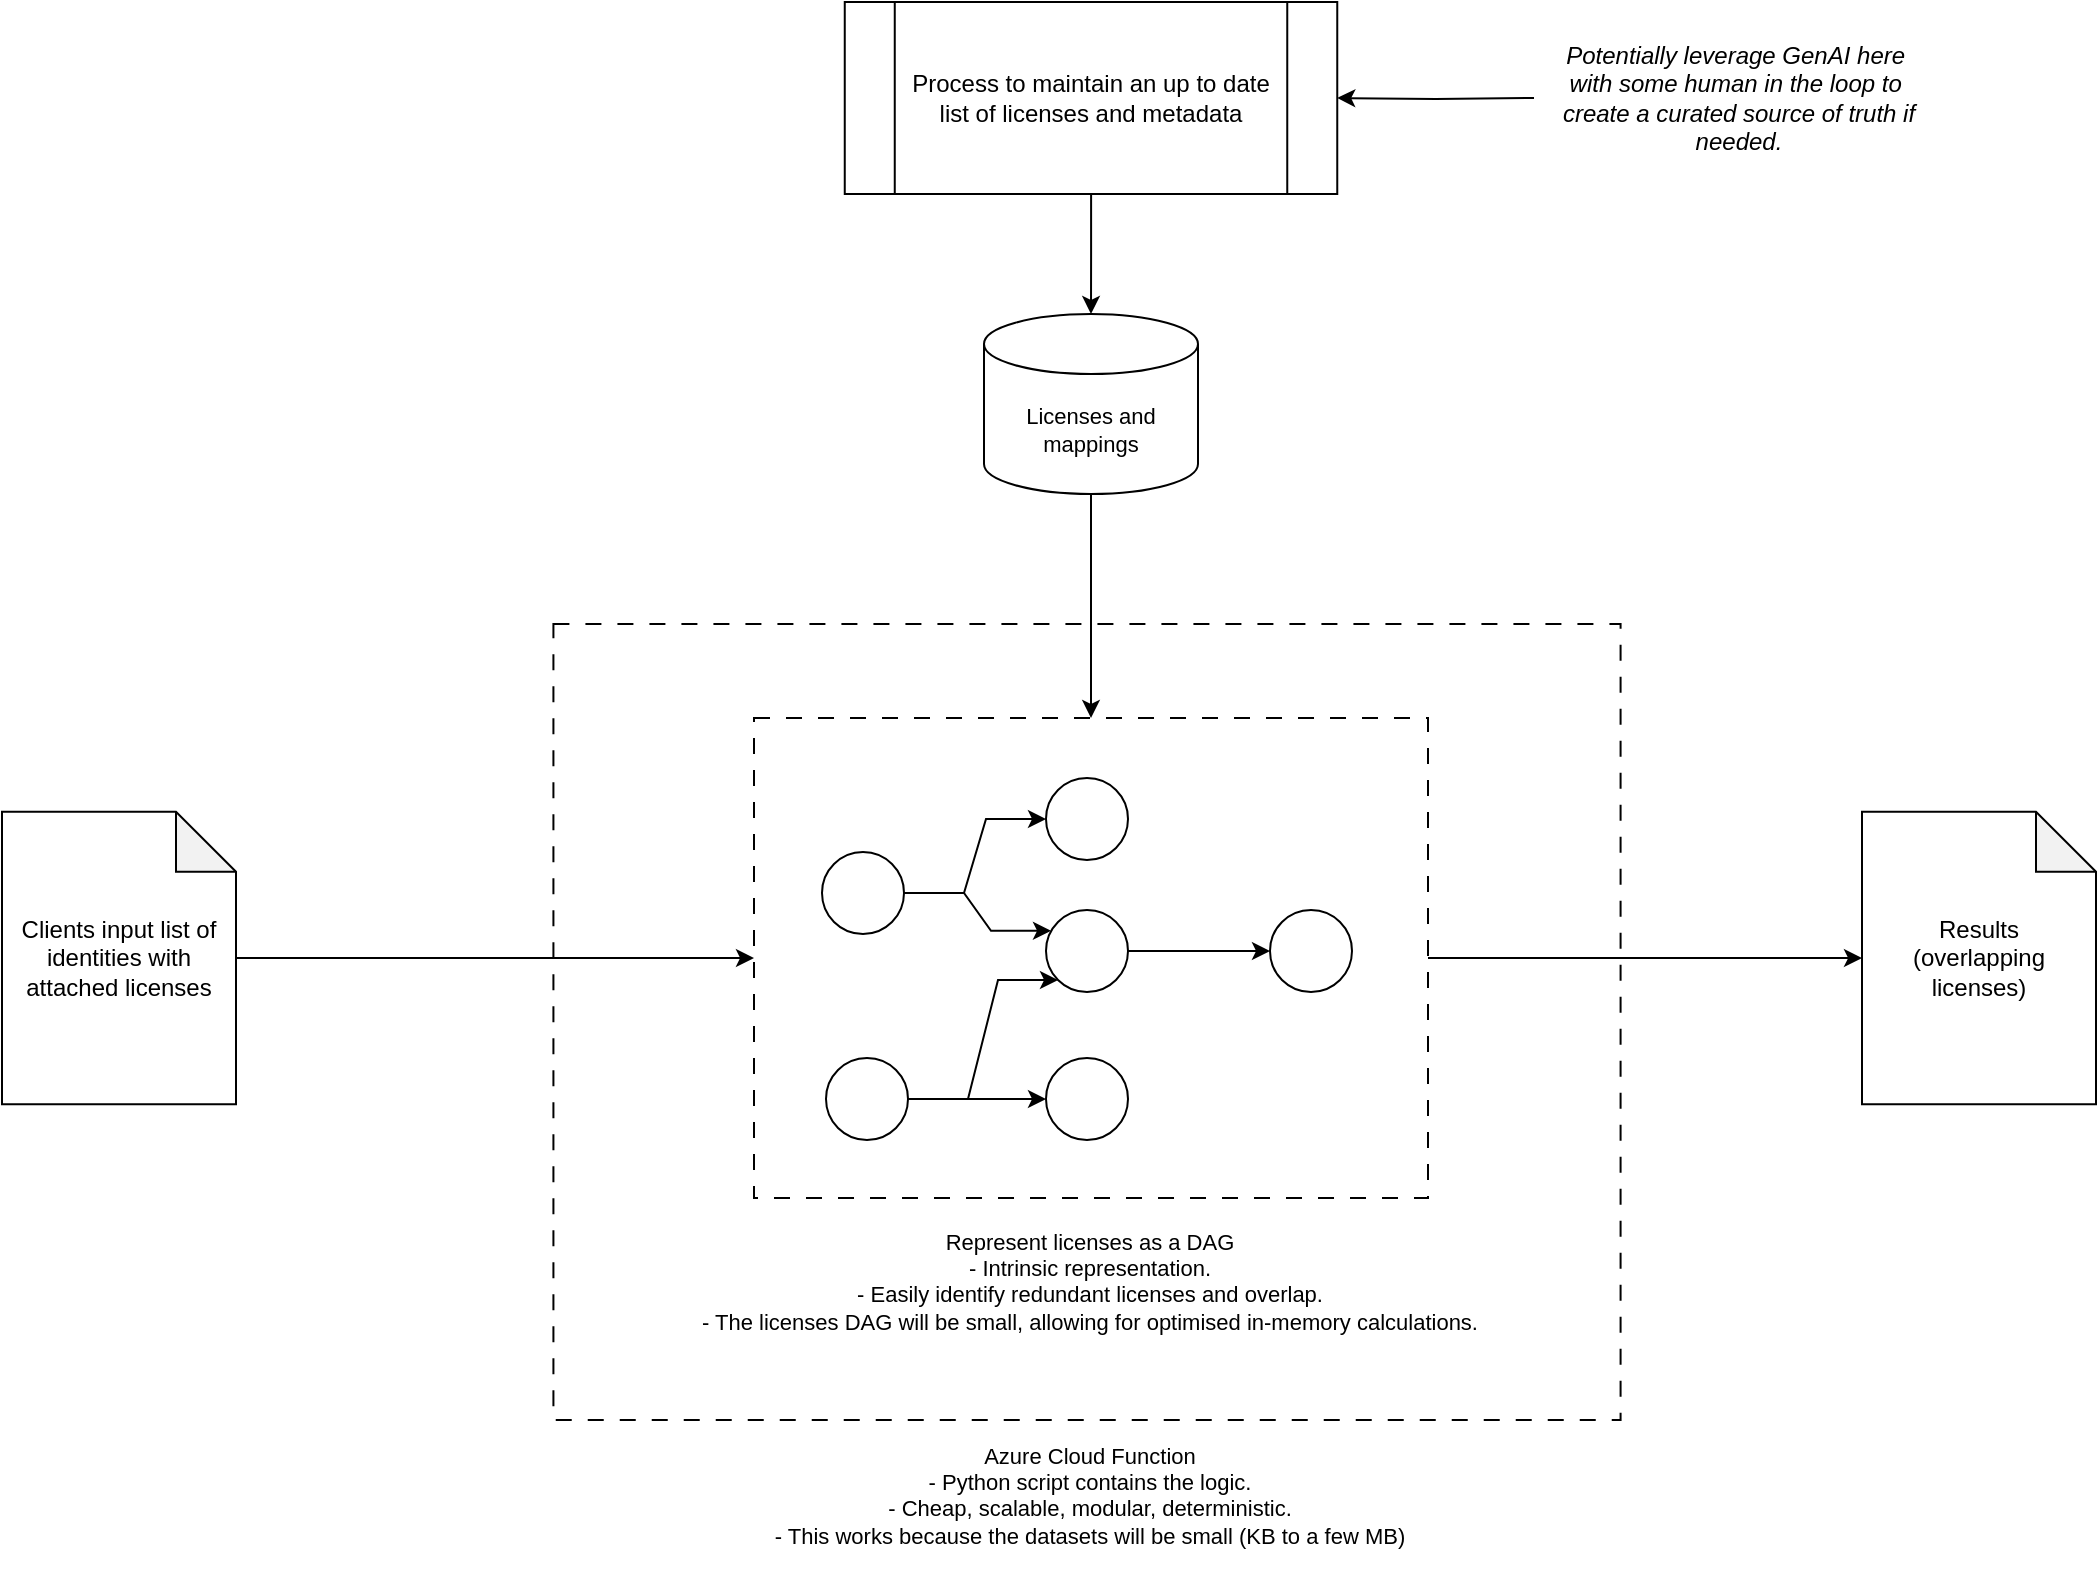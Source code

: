 <mxfile version="28.0.7">
  <diagram name="Page-1" id="jkyWEsUThgF6aey1WfAn">
    <mxGraphModel dx="1454" dy="990" grid="0" gridSize="10" guides="1" tooltips="1" connect="1" arrows="1" fold="1" page="0" pageScale="1" pageWidth="827" pageHeight="1169" math="0" shadow="0">
      <root>
        <mxCell id="0" />
        <mxCell id="1" parent="0" />
        <mxCell id="tkoUn3kZjdcvx1pm9AA_-21" value="" style="rounded=0;whiteSpace=wrap;html=1;dashed=1;dashPattern=8 8;" vertex="1" parent="1">
          <mxGeometry x="407.71" y="353" width="533.58" height="398" as="geometry" />
        </mxCell>
        <mxCell id="tkoUn3kZjdcvx1pm9AA_-20" style="edgeStyle=orthogonalEdgeStyle;rounded=0;orthogonalLoop=1;jettySize=auto;html=1;" edge="1" parent="1" source="tkoUn3kZjdcvx1pm9AA_-2" target="tkoUn3kZjdcvx1pm9AA_-19">
          <mxGeometry relative="1" as="geometry" />
        </mxCell>
        <mxCell id="tkoUn3kZjdcvx1pm9AA_-2" value="" style="rounded=0;whiteSpace=wrap;html=1;dashed=1;dashPattern=8 8;" vertex="1" parent="1">
          <mxGeometry x="508" y="400" width="337" height="240" as="geometry" />
        </mxCell>
        <mxCell id="tkoUn3kZjdcvx1pm9AA_-18" style="edgeStyle=orthogonalEdgeStyle;rounded=0;orthogonalLoop=1;jettySize=auto;html=1;entryX=0;entryY=0.5;entryDx=0;entryDy=0;" edge="1" parent="1" source="tkoUn3kZjdcvx1pm9AA_-1" target="tkoUn3kZjdcvx1pm9AA_-2">
          <mxGeometry relative="1" as="geometry" />
        </mxCell>
        <mxCell id="tkoUn3kZjdcvx1pm9AA_-1" value="Clients input list of identities with attached licenses" style="shape=note;whiteSpace=wrap;html=1;backgroundOutline=1;darkOpacity=0.05;" vertex="1" parent="1">
          <mxGeometry x="132" y="446.88" width="117" height="146.25" as="geometry" />
        </mxCell>
        <mxCell id="tkoUn3kZjdcvx1pm9AA_-3" style="edgeStyle=entityRelationEdgeStyle;rounded=0;orthogonalLoop=1;jettySize=auto;html=1;entryX=0.061;entryY=0.253;entryDx=0;entryDy=0;entryPerimeter=0;" edge="1" parent="1" source="tkoUn3kZjdcvx1pm9AA_-5" target="tkoUn3kZjdcvx1pm9AA_-8">
          <mxGeometry relative="1" as="geometry" />
        </mxCell>
        <mxCell id="tkoUn3kZjdcvx1pm9AA_-4" style="edgeStyle=entityRelationEdgeStyle;shape=connector;rounded=0;orthogonalLoop=1;jettySize=auto;html=1;strokeColor=default;align=center;verticalAlign=middle;fontFamily=Helvetica;fontSize=11;fontColor=default;labelBackgroundColor=default;endArrow=classic;" edge="1" parent="1" source="tkoUn3kZjdcvx1pm9AA_-5" target="tkoUn3kZjdcvx1pm9AA_-6">
          <mxGeometry relative="1" as="geometry" />
        </mxCell>
        <mxCell id="tkoUn3kZjdcvx1pm9AA_-5" value="" style="ellipse;whiteSpace=wrap;html=1;aspect=fixed;" vertex="1" parent="1">
          <mxGeometry x="542" y="467" width="41" height="41" as="geometry" />
        </mxCell>
        <mxCell id="tkoUn3kZjdcvx1pm9AA_-6" value="" style="ellipse;whiteSpace=wrap;html=1;aspect=fixed;" vertex="1" parent="1">
          <mxGeometry x="654" y="430" width="41" height="41" as="geometry" />
        </mxCell>
        <mxCell id="tkoUn3kZjdcvx1pm9AA_-7" style="edgeStyle=orthogonalEdgeStyle;rounded=0;orthogonalLoop=1;jettySize=auto;html=1;entryX=0;entryY=0.5;entryDx=0;entryDy=0;" edge="1" parent="1" source="tkoUn3kZjdcvx1pm9AA_-8" target="tkoUn3kZjdcvx1pm9AA_-12">
          <mxGeometry relative="1" as="geometry" />
        </mxCell>
        <mxCell id="tkoUn3kZjdcvx1pm9AA_-8" value="" style="ellipse;whiteSpace=wrap;html=1;aspect=fixed;" vertex="1" parent="1">
          <mxGeometry x="654" y="496" width="41" height="41" as="geometry" />
        </mxCell>
        <mxCell id="tkoUn3kZjdcvx1pm9AA_-9" style="edgeStyle=entityRelationEdgeStyle;shape=connector;rounded=0;orthogonalLoop=1;jettySize=auto;html=1;strokeColor=default;align=center;verticalAlign=middle;fontFamily=Helvetica;fontSize=11;fontColor=default;labelBackgroundColor=default;endArrow=classic;" edge="1" parent="1" source="tkoUn3kZjdcvx1pm9AA_-11" target="tkoUn3kZjdcvx1pm9AA_-14">
          <mxGeometry relative="1" as="geometry" />
        </mxCell>
        <mxCell id="tkoUn3kZjdcvx1pm9AA_-10" style="edgeStyle=entityRelationEdgeStyle;shape=connector;rounded=0;orthogonalLoop=1;jettySize=auto;html=1;entryX=0;entryY=1;entryDx=0;entryDy=0;strokeColor=default;align=center;verticalAlign=middle;fontFamily=Helvetica;fontSize=11;fontColor=default;labelBackgroundColor=default;endArrow=classic;" edge="1" parent="1" source="tkoUn3kZjdcvx1pm9AA_-11" target="tkoUn3kZjdcvx1pm9AA_-8">
          <mxGeometry relative="1" as="geometry" />
        </mxCell>
        <mxCell id="tkoUn3kZjdcvx1pm9AA_-11" value="" style="ellipse;whiteSpace=wrap;html=1;aspect=fixed;" vertex="1" parent="1">
          <mxGeometry x="544" y="570" width="41" height="41" as="geometry" />
        </mxCell>
        <mxCell id="tkoUn3kZjdcvx1pm9AA_-12" value="" style="ellipse;whiteSpace=wrap;html=1;aspect=fixed;" vertex="1" parent="1">
          <mxGeometry x="766" y="496" width="41" height="41" as="geometry" />
        </mxCell>
        <mxCell id="tkoUn3kZjdcvx1pm9AA_-13" value="Represent licenses as a DAG&lt;div&gt;- Intrinsic representation.&lt;br&gt;&lt;div&gt;- Easily identify redundant licenses and overlap.&lt;/div&gt;&lt;/div&gt;&lt;div&gt;- The licenses DAG will be small, allowing for optimised in-memory calculations.&lt;/div&gt;" style="text;html=1;align=center;verticalAlign=top;whiteSpace=wrap;rounded=0;fontFamily=Helvetica;fontSize=11;fontColor=default;labelBackgroundColor=default;" vertex="1" parent="1">
          <mxGeometry x="479" y="649" width="393.5" height="67" as="geometry" />
        </mxCell>
        <mxCell id="tkoUn3kZjdcvx1pm9AA_-14" value="" style="ellipse;whiteSpace=wrap;html=1;aspect=fixed;" vertex="1" parent="1">
          <mxGeometry x="654" y="570" width="41" height="41" as="geometry" />
        </mxCell>
        <mxCell id="tkoUn3kZjdcvx1pm9AA_-16" style="edgeStyle=orthogonalEdgeStyle;rounded=0;orthogonalLoop=1;jettySize=auto;html=1;" edge="1" parent="1" source="tkoUn3kZjdcvx1pm9AA_-15" target="tkoUn3kZjdcvx1pm9AA_-2">
          <mxGeometry relative="1" as="geometry" />
        </mxCell>
        <mxCell id="tkoUn3kZjdcvx1pm9AA_-15" value="Licenses and mappings" style="shape=cylinder3;whiteSpace=wrap;html=1;boundedLbl=1;backgroundOutline=1;size=15;fontFamily=Helvetica;fontSize=11;fontColor=default;labelBackgroundColor=default;" vertex="1" parent="1">
          <mxGeometry x="623" y="198" width="107" height="90" as="geometry" />
        </mxCell>
        <mxCell id="tkoUn3kZjdcvx1pm9AA_-19" value="Results&lt;div&gt;(overlapping licenses)&lt;/div&gt;" style="shape=note;whiteSpace=wrap;html=1;backgroundOutline=1;darkOpacity=0.05;" vertex="1" parent="1">
          <mxGeometry x="1062" y="446.88" width="117" height="146.25" as="geometry" />
        </mxCell>
        <mxCell id="tkoUn3kZjdcvx1pm9AA_-22" value="&lt;div&gt;Azure Cloud Function&lt;/div&gt;- Python script contains the logic.&lt;div&gt;- Cheap, scalable, modular, deterministic.&lt;/div&gt;&lt;div&gt;- This works because the datasets will be small (KB to a few MB)&lt;/div&gt;" style="text;html=1;align=center;verticalAlign=top;whiteSpace=wrap;rounded=0;fontFamily=Helvetica;fontSize=11;fontColor=default;labelBackgroundColor=default;" vertex="1" parent="1">
          <mxGeometry x="478.75" y="756" width="393.5" height="79" as="geometry" />
        </mxCell>
        <mxCell id="tkoUn3kZjdcvx1pm9AA_-25" style="edgeStyle=orthogonalEdgeStyle;rounded=0;orthogonalLoop=1;jettySize=auto;html=1;" edge="1" parent="1" source="tkoUn3kZjdcvx1pm9AA_-24" target="tkoUn3kZjdcvx1pm9AA_-15">
          <mxGeometry relative="1" as="geometry" />
        </mxCell>
        <mxCell id="tkoUn3kZjdcvx1pm9AA_-24" value="Process to maintain an up to date list of licenses and metadata" style="shape=process;whiteSpace=wrap;html=1;backgroundOutline=1;" vertex="1" parent="1">
          <mxGeometry x="553.38" y="42" width="246.25" height="96" as="geometry" />
        </mxCell>
        <mxCell id="tkoUn3kZjdcvx1pm9AA_-27" style="edgeStyle=orthogonalEdgeStyle;rounded=0;orthogonalLoop=1;jettySize=auto;html=1;entryX=1;entryY=0.5;entryDx=0;entryDy=0;" edge="1" parent="1" target="tkoUn3kZjdcvx1pm9AA_-24">
          <mxGeometry relative="1" as="geometry">
            <mxPoint x="898" y="90" as="sourcePoint" />
          </mxGeometry>
        </mxCell>
        <mxCell id="tkoUn3kZjdcvx1pm9AA_-29" value="&lt;span style=&quot;font-style: italic;&quot;&gt;Potentially leverage GenAI here&amp;nbsp;&lt;/span&gt;&lt;div style=&quot;font-style: italic;&quot;&gt;with some human in the loop to&amp;nbsp;&lt;/div&gt;&lt;div style=&quot;font-style: italic;&quot;&gt;create a curated source of truth if needed.&lt;/div&gt;" style="text;html=1;align=center;verticalAlign=middle;whiteSpace=wrap;rounded=0;" vertex="1" parent="1">
          <mxGeometry x="896" y="51.5" width="209" height="77" as="geometry" />
        </mxCell>
      </root>
    </mxGraphModel>
  </diagram>
</mxfile>
